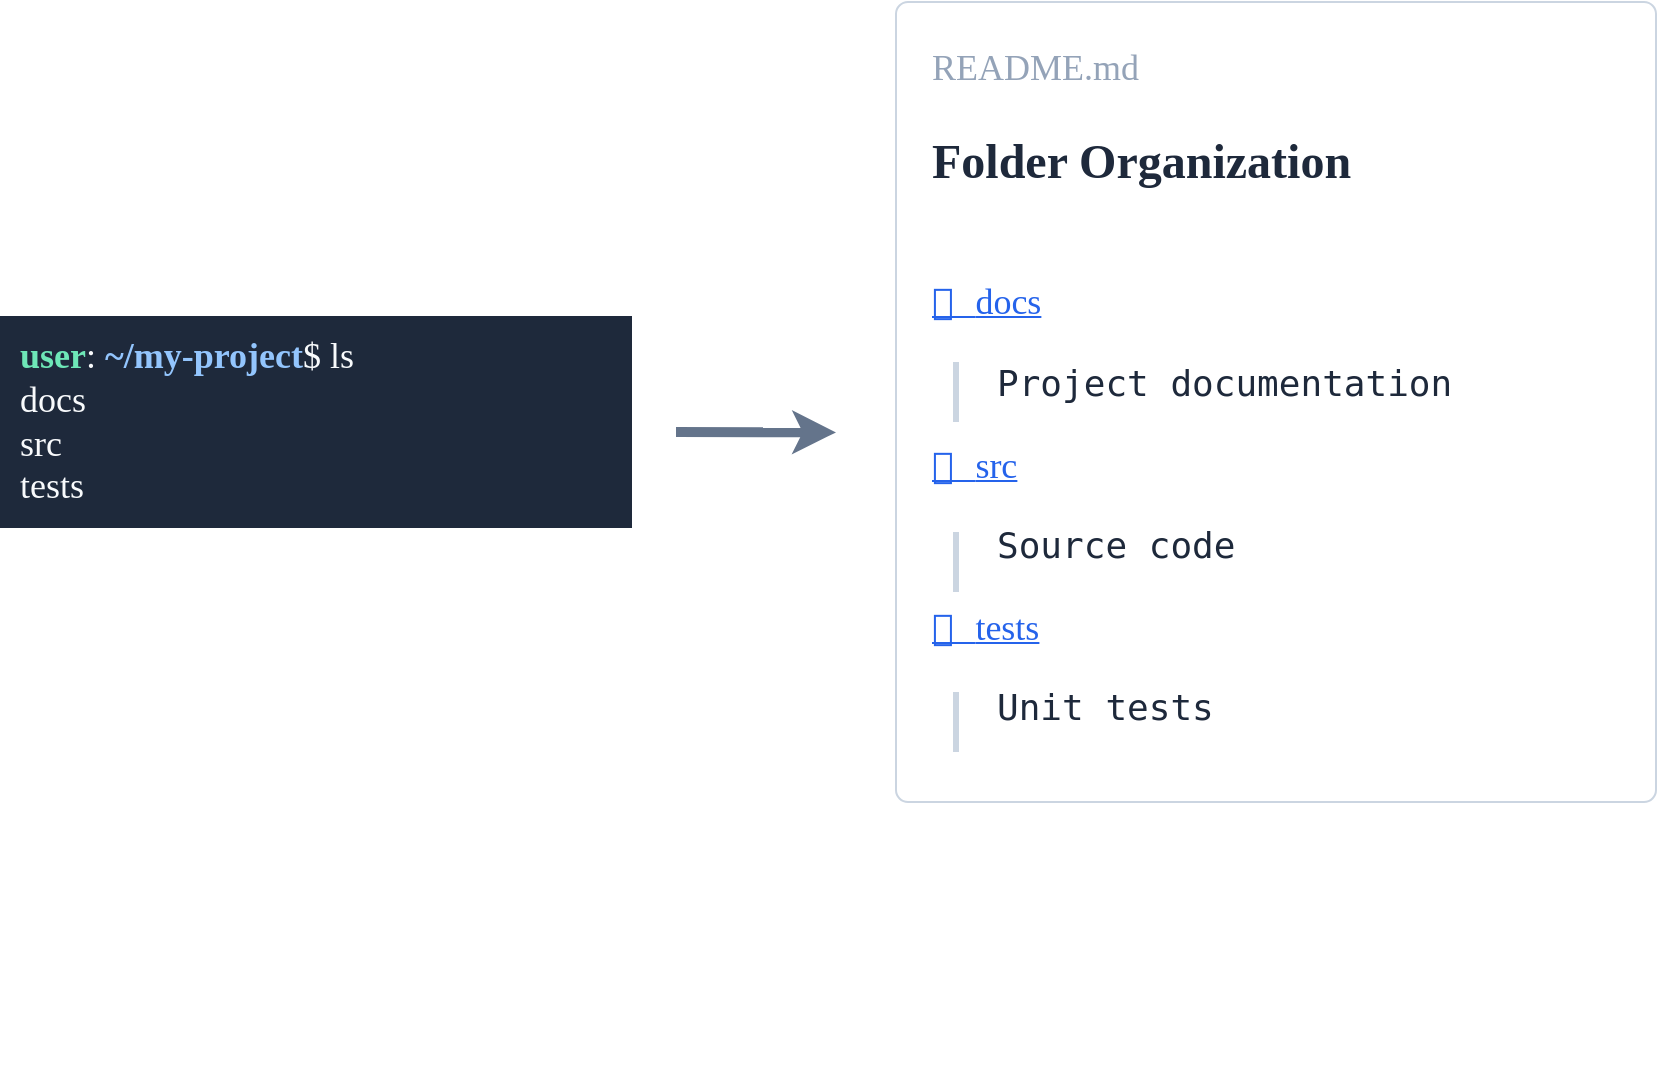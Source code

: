 <mxfile version="24.7.6">
  <diagram name="Page-1" id="DdlAW6VVzzKmOKyOV751">
    <mxGraphModel dx="1593" dy="838" grid="1" gridSize="10" guides="1" tooltips="1" connect="1" arrows="1" fold="1" page="1" pageScale="1" pageWidth="827" pageHeight="1169" math="0" shadow="0">
      <root>
        <mxCell id="0" />
        <mxCell id="1" parent="0" />
        <mxCell id="Rulg2loGDiVCxnP--n9N-10" value="" style="group" vertex="1" connectable="0" parent="1">
          <mxGeometry x="510" y="105" width="380" height="400" as="geometry" />
        </mxCell>
        <mxCell id="Rulg2loGDiVCxnP--n9N-8" value="" style="endArrow=none;html=1;rounded=0;strokeColor=#CBD5E1;exitX=0.763;exitY=0.25;exitDx=0;exitDy=0;exitPerimeter=0;" edge="1" parent="Rulg2loGDiVCxnP--n9N-10" source="Rulg2loGDiVCxnP--n9N-2">
          <mxGeometry width="50" height="50" relative="1" as="geometry">
            <mxPoint x="250" y="100" as="sourcePoint" />
            <mxPoint x="20" y="100" as="targetPoint" />
          </mxGeometry>
        </mxCell>
        <mxCell id="Rulg2loGDiVCxnP--n9N-22" value="" style="group" vertex="1" connectable="0" parent="Rulg2loGDiVCxnP--n9N-10">
          <mxGeometry width="380" height="400" as="geometry" />
        </mxCell>
        <mxCell id="Rulg2loGDiVCxnP--n9N-2" value="&lt;div align=&quot;left&quot; style=&quot;font-size: 18px;&quot;&gt;&lt;font style=&quot;font-size: 18px;&quot; face=&quot;Lucida Console&quot; color=&quot;#94a3b8&quot;&gt;&lt;span style=&quot;font-size: 18px;&quot;&gt;&lt;/span&gt;&lt;span style=&quot;font-size: 18px;&quot;&gt;&lt;/span&gt;README.md&lt;/font&gt;&lt;/div&gt;&lt;div&gt;&lt;font color=&quot;#94a3b8&quot;&gt;&lt;br&gt;&lt;/font&gt;&lt;/div&gt;&lt;div style=&quot;font-size: 22px;&quot;&gt;&lt;b style=&quot;font-size: 24px;&quot;&gt;&lt;font color=&quot;#1e293b&quot; style=&quot;font-size: 24px;&quot;&gt;Folder Organization&lt;br&gt;&lt;/font&gt;&lt;/b&gt;&lt;/div&gt;&lt;div style=&quot;font-size: 22px;&quot;&gt;&lt;font color=&quot;#1e293b&quot; style=&quot;font-size: 22px;&quot;&gt;&lt;br&gt;&lt;/font&gt;&lt;/div&gt;&lt;p dir=&quot;auto&quot;&gt;&lt;font color=&quot;#2563eb&quot;&gt;&lt;code&gt;&lt;u&gt;📂 &lt;font face=&quot;Lucida Console&quot;&gt;docs&lt;/font&gt;&lt;/u&gt;&lt;/code&gt;&lt;/font&gt;&lt;/p&gt;&lt;p dir=&quot;auto&quot;&gt;&lt;font face=&quot;Verdana&quot; color=&quot;#1e293b&quot;&gt;&lt;code&gt;&amp;nbsp;&amp;nbsp; Project documentation&lt;/code&gt;&lt;/font&gt;&lt;/p&gt;&lt;p dir=&quot;auto&quot;&gt;&lt;font color=&quot;#2563eb&quot;&gt;&lt;code&gt;&lt;u&gt;📂 &lt;font face=&quot;Lucida Console&quot;&gt;src&lt;/font&gt;&lt;/u&gt;&lt;/code&gt;&lt;/font&gt;&lt;/p&gt;&lt;p dir=&quot;auto&quot;&gt;&lt;font face=&quot;Verdana&quot; color=&quot;#1e293b&quot;&gt;&lt;code&gt;&amp;nbsp;&amp;nbsp; Source code&lt;/code&gt;&lt;/font&gt;&lt;/p&gt;&lt;p dir=&quot;auto&quot;&gt;&lt;font color=&quot;#2563eb&quot;&gt;&lt;code&gt;&lt;u&gt;📂 &lt;font face=&quot;Lucida Console&quot;&gt;tests&lt;/font&gt;&lt;/u&gt;&lt;/code&gt;&lt;/font&gt;&lt;/p&gt;&lt;p dir=&quot;auto&quot;&gt;&lt;font face=&quot;Verdana&quot; color=&quot;#1e293b&quot;&gt;&lt;code&gt;&amp;nbsp;&amp;nbsp; Unit tests&lt;/code&gt;&lt;/font&gt;&lt;/p&gt;&lt;p dir=&quot;auto&quot;&gt;&lt;font face=&quot;Verdana&quot; color=&quot;#1e293b&quot;&gt;&lt;code&gt;&lt;br&gt;&lt;/code&gt;&lt;/font&gt;&lt;/p&gt;&lt;p dir=&quot;auto&quot;&gt;&lt;font color=&quot;#2563eb&quot;&gt;&lt;code&gt;&lt;u&gt;&lt;font face=&quot;Lucida Console&quot;&gt;&lt;br&gt;&lt;/font&gt;&lt;/u&gt;&lt;/code&gt;&lt;/font&gt;&lt;/p&gt;&lt;p dir=&quot;auto&quot;&gt;&lt;font color=&quot;#2563eb&quot;&gt;&lt;code&gt;&lt;u&gt;&lt;font face=&quot;Lucida Console&quot;&gt;&lt;br&gt;&lt;/font&gt;&lt;/u&gt;&lt;/code&gt;&lt;/font&gt;&lt;/p&gt;&lt;blockquote&gt;&lt;p dir=&quot;auto&quot;&gt;&lt;br&gt;&lt;/p&gt;&lt;/blockquote&gt;" style="rounded=1;whiteSpace=wrap;html=1;strokeColor=#cbd5e1;align=left;fontFamily=Verdana;fontSize=18;verticalAlign=top;glass=0;spacing=18;arcSize=12;absoluteArcSize=1;" vertex="1" parent="Rulg2loGDiVCxnP--n9N-22">
          <mxGeometry width="380" height="400" as="geometry" />
        </mxCell>
        <mxCell id="Rulg2loGDiVCxnP--n9N-21" value="" style="group" vertex="1" connectable="0" parent="Rulg2loGDiVCxnP--n9N-22">
          <mxGeometry x="30" y="180" height="195" as="geometry" />
        </mxCell>
        <mxCell id="Rulg2loGDiVCxnP--n9N-13" value="" style="endArrow=none;html=1;rounded=0;strokeColor=#CBD5E1;strokeWidth=3;" edge="1" parent="Rulg2loGDiVCxnP--n9N-21">
          <mxGeometry width="50" height="50" relative="1" as="geometry">
            <mxPoint y="30" as="sourcePoint" />
            <mxPoint as="targetPoint" />
          </mxGeometry>
        </mxCell>
        <mxCell id="Rulg2loGDiVCxnP--n9N-19" value="" style="endArrow=none;html=1;rounded=0;strokeColor=#CBD5E1;strokeWidth=3;" edge="1" parent="Rulg2loGDiVCxnP--n9N-21">
          <mxGeometry width="50" height="50" relative="1" as="geometry">
            <mxPoint y="115" as="sourcePoint" />
            <mxPoint y="85" as="targetPoint" />
          </mxGeometry>
        </mxCell>
        <mxCell id="Rulg2loGDiVCxnP--n9N-20" value="" style="endArrow=none;html=1;rounded=0;strokeColor=#CBD5E1;strokeWidth=3;" edge="1" parent="Rulg2loGDiVCxnP--n9N-21">
          <mxGeometry width="50" height="50" relative="1" as="geometry">
            <mxPoint y="195" as="sourcePoint" />
            <mxPoint y="165" as="targetPoint" />
          </mxGeometry>
        </mxCell>
        <mxCell id="Rulg2loGDiVCxnP--n9N-24" value="&lt;p style=&quot;line-height: 130%;&quot;&gt;&lt;/p&gt;&lt;div style=&quot;font-size: 18px;&quot; align=&quot;left&quot;&gt;&lt;font style=&quot;font-size: 18px;&quot; color=&quot;#6ee7b7&quot; face=&quot;Lucida Console&quot;&gt;&lt;b&gt;user&lt;/b&gt;&lt;/font&gt;&lt;font style=&quot;font-size: 18px;&quot; color=&quot;#f8fafc&quot; face=&quot;Lucida Console&quot;&gt;: &lt;/font&gt;&lt;font style=&quot;font-size: 18px;&quot; color=&quot;#93c5fd&quot; face=&quot;Lucida Console&quot;&gt;&lt;b&gt;~/my-project&lt;/b&gt;&lt;/font&gt;&lt;font style=&quot;font-size: 18px;&quot; color=&quot;#f8fafc&quot; face=&quot;Lucida Console&quot;&gt;$ ls&lt;br&gt;&lt;/font&gt;&lt;/div&gt;&lt;div style=&quot;font-size: 18px;&quot; align=&quot;left&quot;&gt;&lt;font style=&quot;font-size: 18px;&quot; color=&quot;#f8fafc&quot; face=&quot;Lucida Console&quot;&gt;docs&lt;/font&gt;&lt;/div&gt;&lt;div style=&quot;font-size: 18px;&quot; align=&quot;left&quot;&gt;&lt;font style=&quot;font-size: 18px;&quot; color=&quot;#f8fafc&quot; face=&quot;Lucida Console&quot;&gt;src&lt;/font&gt;&lt;/div&gt;&lt;div style=&quot;font-size: 18px;&quot; align=&quot;left&quot;&gt;&lt;font style=&quot;font-size: 18px;&quot; color=&quot;#f8fafc&quot; face=&quot;Lucida Console&quot;&gt;tests&lt;br&gt;&lt;/font&gt;&lt;/div&gt;&lt;p&gt;&lt;/p&gt;" style="rounded=0;whiteSpace=wrap;html=1;fillColor=#1e293b;align=left;strokeWidth=16;perimeterSpacing=0;strokeColor=#1E293B;verticalAlign=middle;" vertex="1" parent="1">
          <mxGeometry x="70" y="270" width="300" height="90" as="geometry" />
        </mxCell>
        <mxCell id="Rulg2loGDiVCxnP--n9N-25" value="" style="endArrow=classic;html=1;rounded=0;entryX=0;entryY=0.538;entryDx=0;entryDy=0;entryPerimeter=0;strokeWidth=5;strokeColor=#64748b;" edge="1" parent="1">
          <mxGeometry width="50" height="50" relative="1" as="geometry">
            <mxPoint x="400" y="320" as="sourcePoint" />
            <mxPoint x="480" y="320.2" as="targetPoint" />
          </mxGeometry>
        </mxCell>
      </root>
    </mxGraphModel>
  </diagram>
</mxfile>
